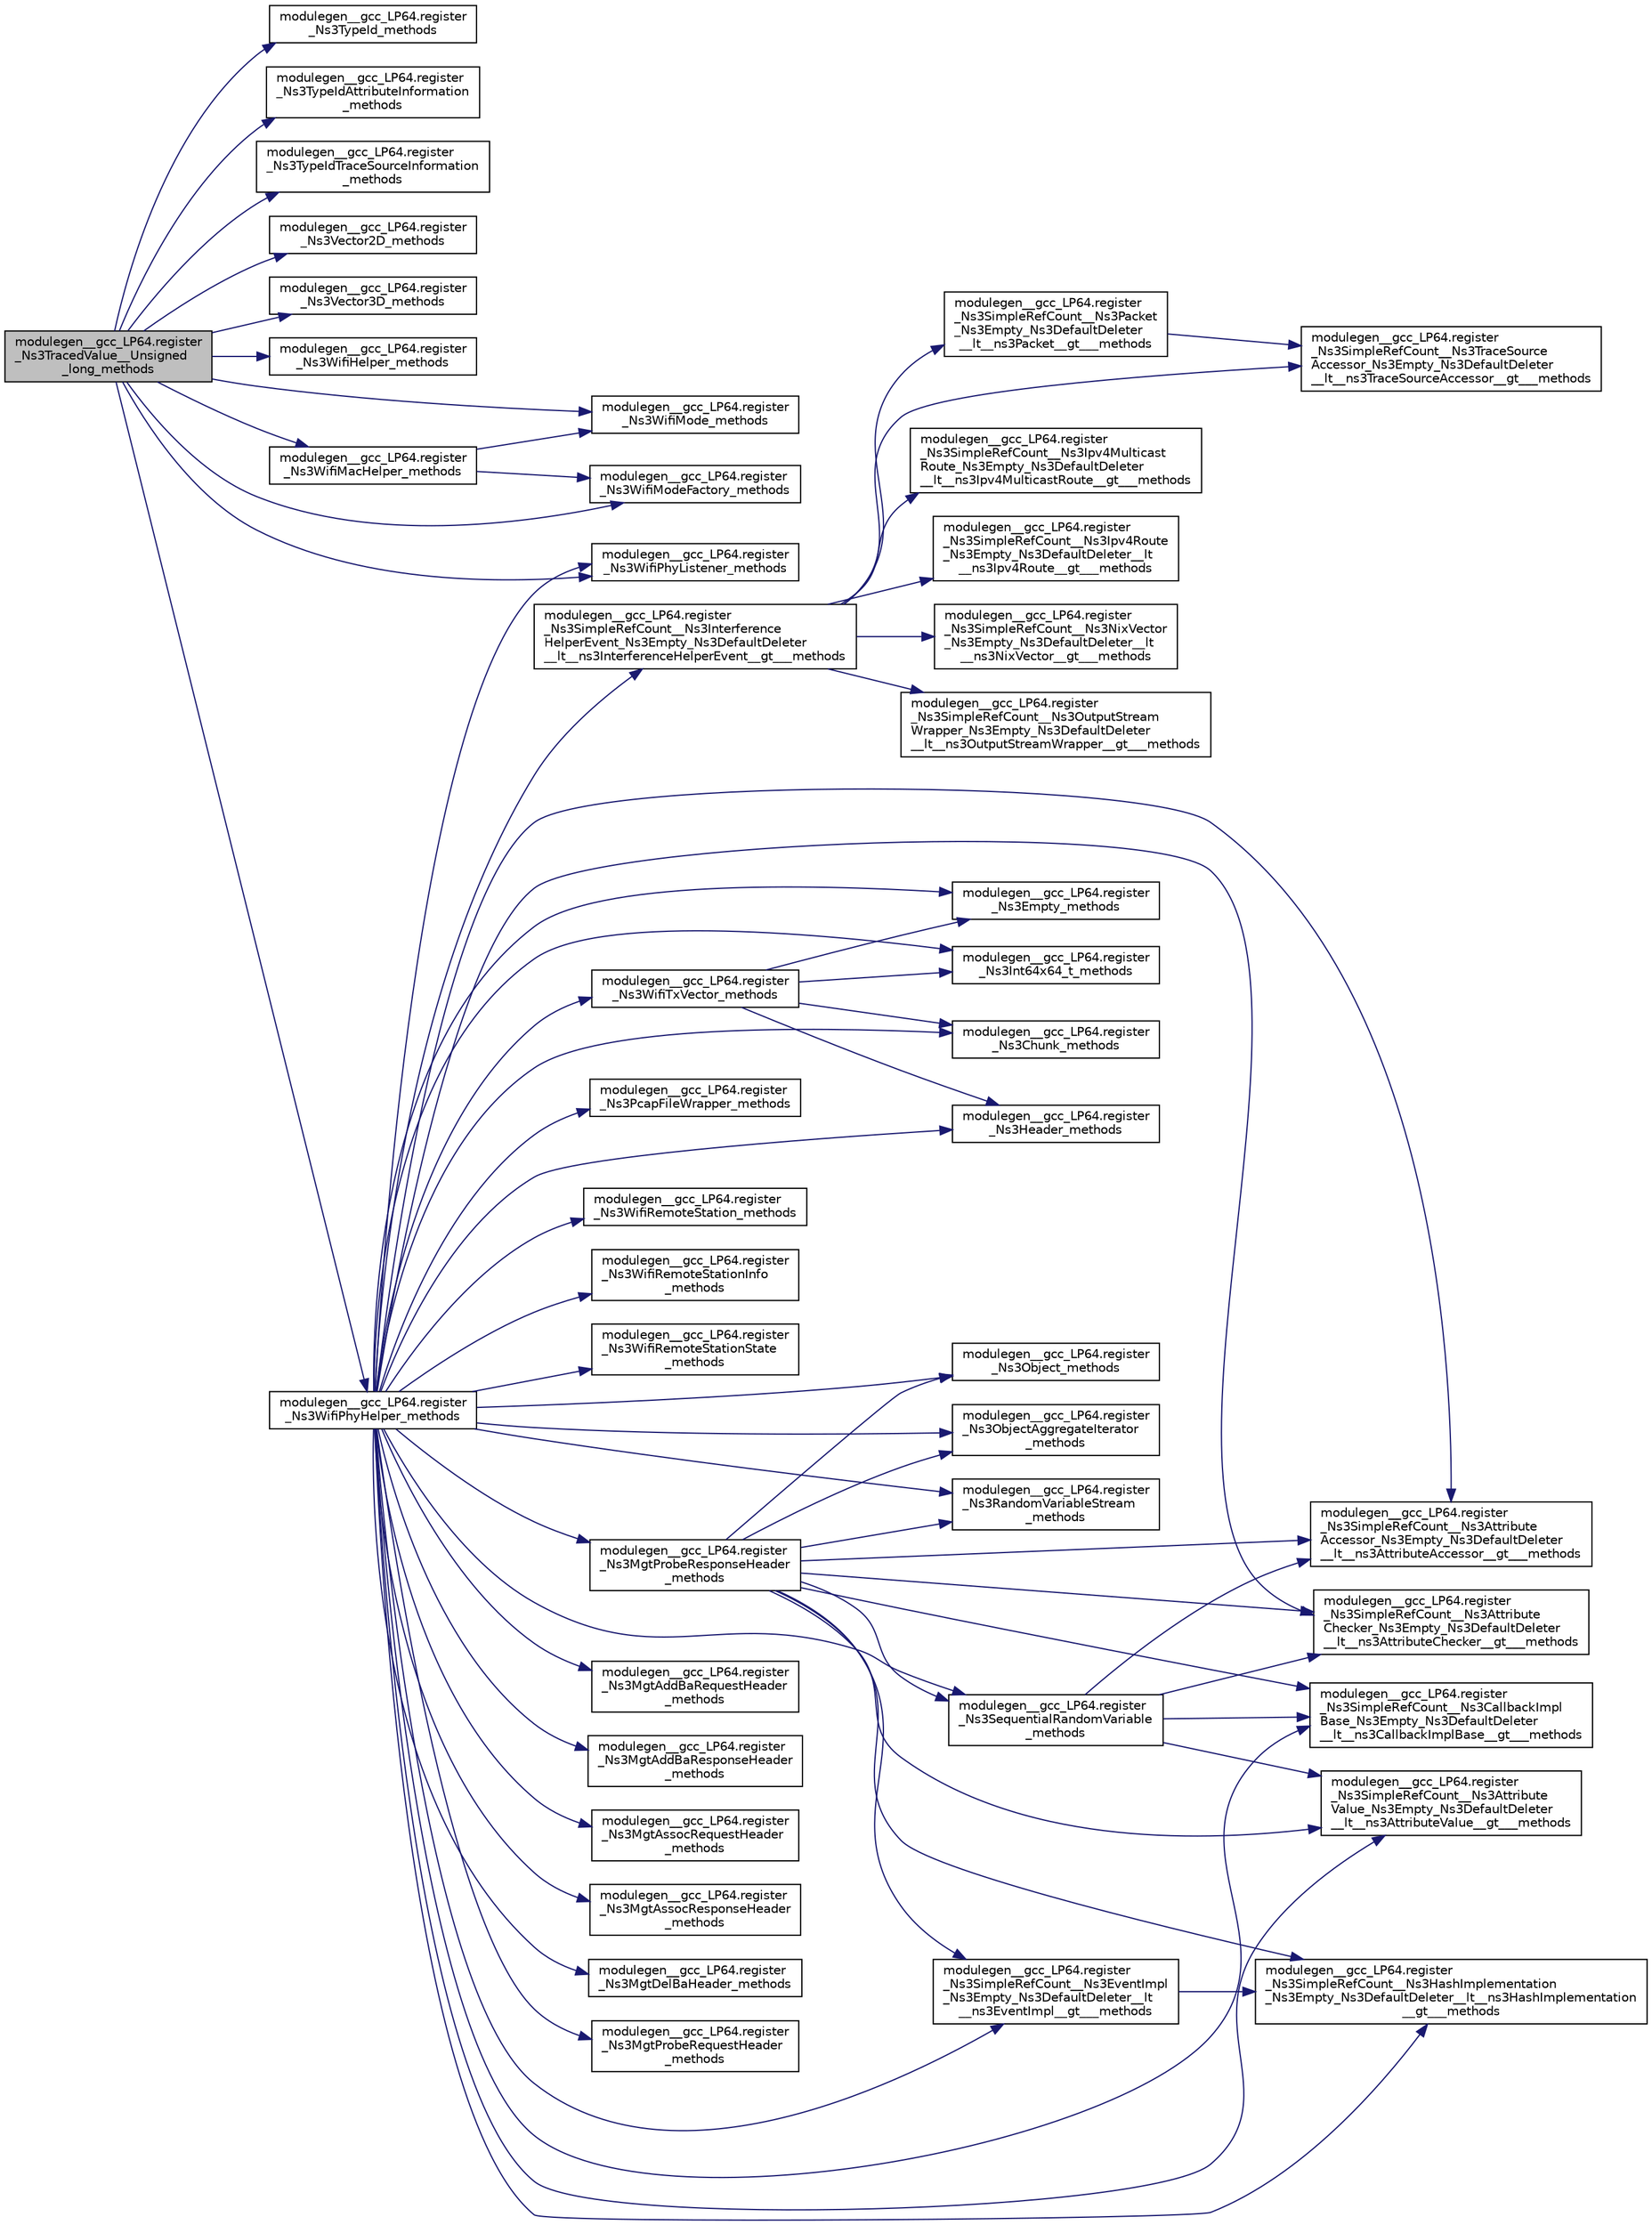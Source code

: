 digraph "modulegen__gcc_LP64.register_Ns3TracedValue__Unsigned_long_methods"
{
  edge [fontname="Helvetica",fontsize="10",labelfontname="Helvetica",labelfontsize="10"];
  node [fontname="Helvetica",fontsize="10",shape=record];
  rankdir="LR";
  Node1 [label="modulegen__gcc_LP64.register\l_Ns3TracedValue__Unsigned\l_long_methods",height=0.2,width=0.4,color="black", fillcolor="grey75", style="filled", fontcolor="black"];
  Node1 -> Node2 [color="midnightblue",fontsize="10",style="solid"];
  Node2 [label="modulegen__gcc_LP64.register\l_Ns3TypeId_methods",height=0.2,width=0.4,color="black", fillcolor="white", style="filled",URL="$db/dbb/namespacemodulegen____gcc__LP64.html#adea84ddbc489895d2347d15ea1328bc0"];
  Node1 -> Node3 [color="midnightblue",fontsize="10",style="solid"];
  Node3 [label="modulegen__gcc_LP64.register\l_Ns3TypeIdAttributeInformation\l_methods",height=0.2,width=0.4,color="black", fillcolor="white", style="filled",URL="$db/dbb/namespacemodulegen____gcc__LP64.html#aae2764584a69687644f37b42586364df"];
  Node1 -> Node4 [color="midnightblue",fontsize="10",style="solid"];
  Node4 [label="modulegen__gcc_LP64.register\l_Ns3TypeIdTraceSourceInformation\l_methods",height=0.2,width=0.4,color="black", fillcolor="white", style="filled",URL="$db/dbb/namespacemodulegen____gcc__LP64.html#af7ee3e03193815233627c2c4b4b2ebf6"];
  Node1 -> Node5 [color="midnightblue",fontsize="10",style="solid"];
  Node5 [label="modulegen__gcc_LP64.register\l_Ns3Vector2D_methods",height=0.2,width=0.4,color="black", fillcolor="white", style="filled",URL="$db/dbb/namespacemodulegen____gcc__LP64.html#a43e4efa2c861a28011cbcdb73fa85adf"];
  Node1 -> Node6 [color="midnightblue",fontsize="10",style="solid"];
  Node6 [label="modulegen__gcc_LP64.register\l_Ns3Vector3D_methods",height=0.2,width=0.4,color="black", fillcolor="white", style="filled",URL="$db/dbb/namespacemodulegen____gcc__LP64.html#a6ae897888f815fcc1cc0b58a353e5283"];
  Node1 -> Node7 [color="midnightblue",fontsize="10",style="solid"];
  Node7 [label="modulegen__gcc_LP64.register\l_Ns3WifiHelper_methods",height=0.2,width=0.4,color="black", fillcolor="white", style="filled",URL="$db/dbb/namespacemodulegen____gcc__LP64.html#a4ce4fdece6241a3efbcaa6748adad4ab"];
  Node1 -> Node8 [color="midnightblue",fontsize="10",style="solid"];
  Node8 [label="modulegen__gcc_LP64.register\l_Ns3WifiMacHelper_methods",height=0.2,width=0.4,color="black", fillcolor="white", style="filled",URL="$db/dbb/namespacemodulegen____gcc__LP64.html#a5885c00c3dcf0ff09835bb109c340481"];
  Node8 -> Node9 [color="midnightblue",fontsize="10",style="solid"];
  Node9 [label="modulegen__gcc_LP64.register\l_Ns3WifiMode_methods",height=0.2,width=0.4,color="black", fillcolor="white", style="filled",URL="$db/dbb/namespacemodulegen____gcc__LP64.html#a0c2db22a3d1f158cd4a6251f4ee6b83a"];
  Node8 -> Node10 [color="midnightblue",fontsize="10",style="solid"];
  Node10 [label="modulegen__gcc_LP64.register\l_Ns3WifiModeFactory_methods",height=0.2,width=0.4,color="black", fillcolor="white", style="filled",URL="$db/dbb/namespacemodulegen____gcc__LP64.html#af7976fe5217d52cbfe92c7f9e5fce519"];
  Node1 -> Node9 [color="midnightblue",fontsize="10",style="solid"];
  Node1 -> Node10 [color="midnightblue",fontsize="10",style="solid"];
  Node1 -> Node11 [color="midnightblue",fontsize="10",style="solid"];
  Node11 [label="modulegen__gcc_LP64.register\l_Ns3WifiPhyHelper_methods",height=0.2,width=0.4,color="black", fillcolor="white", style="filled",URL="$db/dbb/namespacemodulegen____gcc__LP64.html#a37407e3a5b897d8e6c60a0c4be57bbc3"];
  Node11 -> Node12 [color="midnightblue",fontsize="10",style="solid"];
  Node12 [label="modulegen__gcc_LP64.register\l_Ns3WifiPhyListener_methods",height=0.2,width=0.4,color="black", fillcolor="white", style="filled",URL="$db/dbb/namespacemodulegen____gcc__LP64.html#a423d156448c4e57273477f21cb59e8a9"];
  Node11 -> Node13 [color="midnightblue",fontsize="10",style="solid"];
  Node13 [label="modulegen__gcc_LP64.register\l_Ns3WifiRemoteStation_methods",height=0.2,width=0.4,color="black", fillcolor="white", style="filled",URL="$db/dbb/namespacemodulegen____gcc__LP64.html#aba36059d6d8d01be973c79ea2ffe31cc"];
  Node11 -> Node14 [color="midnightblue",fontsize="10",style="solid"];
  Node14 [label="modulegen__gcc_LP64.register\l_Ns3WifiRemoteStationInfo\l_methods",height=0.2,width=0.4,color="black", fillcolor="white", style="filled",URL="$db/dbb/namespacemodulegen____gcc__LP64.html#a46060b387a9d7802aafd9e6edd0eab95"];
  Node11 -> Node15 [color="midnightblue",fontsize="10",style="solid"];
  Node15 [label="modulegen__gcc_LP64.register\l_Ns3WifiRemoteStationState\l_methods",height=0.2,width=0.4,color="black", fillcolor="white", style="filled",URL="$db/dbb/namespacemodulegen____gcc__LP64.html#aaaae5d61f979e18c72c150e7cf7bbf86"];
  Node11 -> Node16 [color="midnightblue",fontsize="10",style="solid"];
  Node16 [label="modulegen__gcc_LP64.register\l_Ns3WifiTxVector_methods",height=0.2,width=0.4,color="black", fillcolor="white", style="filled",URL="$db/dbb/namespacemodulegen____gcc__LP64.html#a95668eac6e83fc1fb7287aa72264f5d2"];
  Node16 -> Node17 [color="midnightblue",fontsize="10",style="solid"];
  Node17 [label="modulegen__gcc_LP64.register\l_Ns3Empty_methods",height=0.2,width=0.4,color="black", fillcolor="white", style="filled",URL="$db/dbb/namespacemodulegen____gcc__LP64.html#af245edb84966d4b4c48221a31647be89"];
  Node16 -> Node18 [color="midnightblue",fontsize="10",style="solid"];
  Node18 [label="modulegen__gcc_LP64.register\l_Ns3Int64x64_t_methods",height=0.2,width=0.4,color="black", fillcolor="white", style="filled",URL="$db/dbb/namespacemodulegen____gcc__LP64.html#a1239c8a15c3a5d5ac5184bd53add8029"];
  Node16 -> Node19 [color="midnightblue",fontsize="10",style="solid"];
  Node19 [label="modulegen__gcc_LP64.register\l_Ns3Chunk_methods",height=0.2,width=0.4,color="black", fillcolor="white", style="filled",URL="$db/dbb/namespacemodulegen____gcc__LP64.html#ad963bb0d3bc0910b7d8b5a1818803799"];
  Node16 -> Node20 [color="midnightblue",fontsize="10",style="solid"];
  Node20 [label="modulegen__gcc_LP64.register\l_Ns3Header_methods",height=0.2,width=0.4,color="black", fillcolor="white", style="filled",URL="$db/dbb/namespacemodulegen____gcc__LP64.html#a3c6ef29ba074be124c68037155fe7cbe"];
  Node11 -> Node17 [color="midnightblue",fontsize="10",style="solid"];
  Node11 -> Node18 [color="midnightblue",fontsize="10",style="solid"];
  Node11 -> Node19 [color="midnightblue",fontsize="10",style="solid"];
  Node11 -> Node20 [color="midnightblue",fontsize="10",style="solid"];
  Node11 -> Node21 [color="midnightblue",fontsize="10",style="solid"];
  Node21 [label="modulegen__gcc_LP64.register\l_Ns3MgtAddBaRequestHeader\l_methods",height=0.2,width=0.4,color="black", fillcolor="white", style="filled",URL="$db/dbb/namespacemodulegen____gcc__LP64.html#a9622b0b9a939b0fcd8338aeb081a0d02"];
  Node11 -> Node22 [color="midnightblue",fontsize="10",style="solid"];
  Node22 [label="modulegen__gcc_LP64.register\l_Ns3MgtAddBaResponseHeader\l_methods",height=0.2,width=0.4,color="black", fillcolor="white", style="filled",URL="$db/dbb/namespacemodulegen____gcc__LP64.html#a0111b4b665c8546c957a68bea283b342"];
  Node11 -> Node23 [color="midnightblue",fontsize="10",style="solid"];
  Node23 [label="modulegen__gcc_LP64.register\l_Ns3MgtAssocRequestHeader\l_methods",height=0.2,width=0.4,color="black", fillcolor="white", style="filled",URL="$db/dbb/namespacemodulegen____gcc__LP64.html#a0ec51098e31576246e1f411343cd7ada"];
  Node11 -> Node24 [color="midnightblue",fontsize="10",style="solid"];
  Node24 [label="modulegen__gcc_LP64.register\l_Ns3MgtAssocResponseHeader\l_methods",height=0.2,width=0.4,color="black", fillcolor="white", style="filled",URL="$db/dbb/namespacemodulegen____gcc__LP64.html#a7f17b696ab9d8dce5f26751b95b50344"];
  Node11 -> Node25 [color="midnightblue",fontsize="10",style="solid"];
  Node25 [label="modulegen__gcc_LP64.register\l_Ns3MgtDelBaHeader_methods",height=0.2,width=0.4,color="black", fillcolor="white", style="filled",URL="$db/dbb/namespacemodulegen____gcc__LP64.html#ada7b9955f3c7f1f408db35670e6e6ea4"];
  Node11 -> Node26 [color="midnightblue",fontsize="10",style="solid"];
  Node26 [label="modulegen__gcc_LP64.register\l_Ns3MgtProbeRequestHeader\l_methods",height=0.2,width=0.4,color="black", fillcolor="white", style="filled",URL="$db/dbb/namespacemodulegen____gcc__LP64.html#a9f21df1ba9e41d56819ce7f4ee6a9eb7"];
  Node11 -> Node27 [color="midnightblue",fontsize="10",style="solid"];
  Node27 [label="modulegen__gcc_LP64.register\l_Ns3MgtProbeResponseHeader\l_methods",height=0.2,width=0.4,color="black", fillcolor="white", style="filled",URL="$db/dbb/namespacemodulegen____gcc__LP64.html#a6c8925c26550595ca05e091d5c056531"];
  Node27 -> Node28 [color="midnightblue",fontsize="10",style="solid"];
  Node28 [label="modulegen__gcc_LP64.register\l_Ns3Object_methods",height=0.2,width=0.4,color="black", fillcolor="white", style="filled",URL="$db/dbb/namespacemodulegen____gcc__LP64.html#a37449428b6bb64d5e534ebe801291a86"];
  Node27 -> Node29 [color="midnightblue",fontsize="10",style="solid"];
  Node29 [label="modulegen__gcc_LP64.register\l_Ns3ObjectAggregateIterator\l_methods",height=0.2,width=0.4,color="black", fillcolor="white", style="filled",URL="$db/dbb/namespacemodulegen____gcc__LP64.html#ab66e5c7d4bfc0a0524b69d37ef0bbb53"];
  Node27 -> Node30 [color="midnightblue",fontsize="10",style="solid"];
  Node30 [label="modulegen__gcc_LP64.register\l_Ns3RandomVariableStream\l_methods",height=0.2,width=0.4,color="black", fillcolor="white", style="filled",URL="$db/dbb/namespacemodulegen____gcc__LP64.html#a8b671930ca330fd0dced5e07fc408a71"];
  Node27 -> Node31 [color="midnightblue",fontsize="10",style="solid"];
  Node31 [label="modulegen__gcc_LP64.register\l_Ns3SequentialRandomVariable\l_methods",height=0.2,width=0.4,color="black", fillcolor="white", style="filled",URL="$db/dbb/namespacemodulegen____gcc__LP64.html#a96820d493e18dbe2fe013127aaf73ae8"];
  Node31 -> Node32 [color="midnightblue",fontsize="10",style="solid"];
  Node32 [label="modulegen__gcc_LP64.register\l_Ns3SimpleRefCount__Ns3Attribute\lAccessor_Ns3Empty_Ns3DefaultDeleter\l__lt__ns3AttributeAccessor__gt___methods",height=0.2,width=0.4,color="black", fillcolor="white", style="filled",URL="$db/dbb/namespacemodulegen____gcc__LP64.html#a9b358364d845a1ffcabb6be20a325b9d"];
  Node31 -> Node33 [color="midnightblue",fontsize="10",style="solid"];
  Node33 [label="modulegen__gcc_LP64.register\l_Ns3SimpleRefCount__Ns3Attribute\lChecker_Ns3Empty_Ns3DefaultDeleter\l__lt__ns3AttributeChecker__gt___methods",height=0.2,width=0.4,color="black", fillcolor="white", style="filled",URL="$db/dbb/namespacemodulegen____gcc__LP64.html#acc11c420e32471422fd00230d89398af"];
  Node31 -> Node34 [color="midnightblue",fontsize="10",style="solid"];
  Node34 [label="modulegen__gcc_LP64.register\l_Ns3SimpleRefCount__Ns3Attribute\lValue_Ns3Empty_Ns3DefaultDeleter\l__lt__ns3AttributeValue__gt___methods",height=0.2,width=0.4,color="black", fillcolor="white", style="filled",URL="$db/dbb/namespacemodulegen____gcc__LP64.html#abcd5829b1993ba7d28274b9959f71417"];
  Node31 -> Node35 [color="midnightblue",fontsize="10",style="solid"];
  Node35 [label="modulegen__gcc_LP64.register\l_Ns3SimpleRefCount__Ns3CallbackImpl\lBase_Ns3Empty_Ns3DefaultDeleter\l__lt__ns3CallbackImplBase__gt___methods",height=0.2,width=0.4,color="black", fillcolor="white", style="filled",URL="$db/dbb/namespacemodulegen____gcc__LP64.html#abad80b77479df17974cc787f14a2406f"];
  Node27 -> Node32 [color="midnightblue",fontsize="10",style="solid"];
  Node27 -> Node33 [color="midnightblue",fontsize="10",style="solid"];
  Node27 -> Node34 [color="midnightblue",fontsize="10",style="solid"];
  Node27 -> Node35 [color="midnightblue",fontsize="10",style="solid"];
  Node27 -> Node36 [color="midnightblue",fontsize="10",style="solid"];
  Node36 [label="modulegen__gcc_LP64.register\l_Ns3SimpleRefCount__Ns3EventImpl\l_Ns3Empty_Ns3DefaultDeleter__lt\l__ns3EventImpl__gt___methods",height=0.2,width=0.4,color="black", fillcolor="white", style="filled",URL="$db/dbb/namespacemodulegen____gcc__LP64.html#a0545c365b0db77cf144c477216b1292c"];
  Node36 -> Node37 [color="midnightblue",fontsize="10",style="solid"];
  Node37 [label="modulegen__gcc_LP64.register\l_Ns3SimpleRefCount__Ns3HashImplementation\l_Ns3Empty_Ns3DefaultDeleter__lt__ns3HashImplementation\l__gt___methods",height=0.2,width=0.4,color="black", fillcolor="white", style="filled",URL="$db/dbb/namespacemodulegen____gcc__LP64.html#a38845cc78a4819d6d5632f27e6fd34d9"];
  Node27 -> Node37 [color="midnightblue",fontsize="10",style="solid"];
  Node11 -> Node28 [color="midnightblue",fontsize="10",style="solid"];
  Node11 -> Node29 [color="midnightblue",fontsize="10",style="solid"];
  Node11 -> Node38 [color="midnightblue",fontsize="10",style="solid"];
  Node38 [label="modulegen__gcc_LP64.register\l_Ns3PcapFileWrapper_methods",height=0.2,width=0.4,color="black", fillcolor="white", style="filled",URL="$db/dbb/namespacemodulegen____gcc__LP64.html#a333d484ddac696518d332cdfb4744ca8"];
  Node11 -> Node30 [color="midnightblue",fontsize="10",style="solid"];
  Node11 -> Node31 [color="midnightblue",fontsize="10",style="solid"];
  Node11 -> Node32 [color="midnightblue",fontsize="10",style="solid"];
  Node11 -> Node33 [color="midnightblue",fontsize="10",style="solid"];
  Node11 -> Node34 [color="midnightblue",fontsize="10",style="solid"];
  Node11 -> Node35 [color="midnightblue",fontsize="10",style="solid"];
  Node11 -> Node36 [color="midnightblue",fontsize="10",style="solid"];
  Node11 -> Node37 [color="midnightblue",fontsize="10",style="solid"];
  Node11 -> Node39 [color="midnightblue",fontsize="10",style="solid"];
  Node39 [label="modulegen__gcc_LP64.register\l_Ns3SimpleRefCount__Ns3Interference\lHelperEvent_Ns3Empty_Ns3DefaultDeleter\l__lt__ns3InterferenceHelperEvent__gt___methods",height=0.2,width=0.4,color="black", fillcolor="white", style="filled",URL="$db/dbb/namespacemodulegen____gcc__LP64.html#aa30f4dd1c016fb68bef90d358d4ea964"];
  Node39 -> Node40 [color="midnightblue",fontsize="10",style="solid"];
  Node40 [label="modulegen__gcc_LP64.register\l_Ns3SimpleRefCount__Ns3Ipv4Multicast\lRoute_Ns3Empty_Ns3DefaultDeleter\l__lt__ns3Ipv4MulticastRoute__gt___methods",height=0.2,width=0.4,color="black", fillcolor="white", style="filled",URL="$db/dbb/namespacemodulegen____gcc__LP64.html#af851a865b43e2f11b9cc67cef8b80985"];
  Node39 -> Node41 [color="midnightblue",fontsize="10",style="solid"];
  Node41 [label="modulegen__gcc_LP64.register\l_Ns3SimpleRefCount__Ns3Ipv4Route\l_Ns3Empty_Ns3DefaultDeleter__lt\l__ns3Ipv4Route__gt___methods",height=0.2,width=0.4,color="black", fillcolor="white", style="filled",URL="$db/dbb/namespacemodulegen____gcc__LP64.html#af72ddb920d39271050611f34d89a68fa"];
  Node39 -> Node42 [color="midnightblue",fontsize="10",style="solid"];
  Node42 [label="modulegen__gcc_LP64.register\l_Ns3SimpleRefCount__Ns3NixVector\l_Ns3Empty_Ns3DefaultDeleter__lt\l__ns3NixVector__gt___methods",height=0.2,width=0.4,color="black", fillcolor="white", style="filled",URL="$db/dbb/namespacemodulegen____gcc__LP64.html#a965e9b7942715fc406cf9c83246b2bcb"];
  Node39 -> Node43 [color="midnightblue",fontsize="10",style="solid"];
  Node43 [label="modulegen__gcc_LP64.register\l_Ns3SimpleRefCount__Ns3OutputStream\lWrapper_Ns3Empty_Ns3DefaultDeleter\l__lt__ns3OutputStreamWrapper__gt___methods",height=0.2,width=0.4,color="black", fillcolor="white", style="filled",URL="$db/dbb/namespacemodulegen____gcc__LP64.html#a44c8825c5388fc8e7a791e3762901c2b"];
  Node39 -> Node44 [color="midnightblue",fontsize="10",style="solid"];
  Node44 [label="modulegen__gcc_LP64.register\l_Ns3SimpleRefCount__Ns3Packet\l_Ns3Empty_Ns3DefaultDeleter\l__lt__ns3Packet__gt___methods",height=0.2,width=0.4,color="black", fillcolor="white", style="filled",URL="$db/dbb/namespacemodulegen____gcc__LP64.html#ad03a2df5680530337afef71c06f6d20d"];
  Node44 -> Node45 [color="midnightblue",fontsize="10",style="solid"];
  Node45 [label="modulegen__gcc_LP64.register\l_Ns3SimpleRefCount__Ns3TraceSource\lAccessor_Ns3Empty_Ns3DefaultDeleter\l__lt__ns3TraceSourceAccessor__gt___methods",height=0.2,width=0.4,color="black", fillcolor="white", style="filled",URL="$db/dbb/namespacemodulegen____gcc__LP64.html#a2971d479713881f4a0fb7f82a5a0c162"];
  Node39 -> Node45 [color="midnightblue",fontsize="10",style="solid"];
  Node1 -> Node12 [color="midnightblue",fontsize="10",style="solid"];
}
